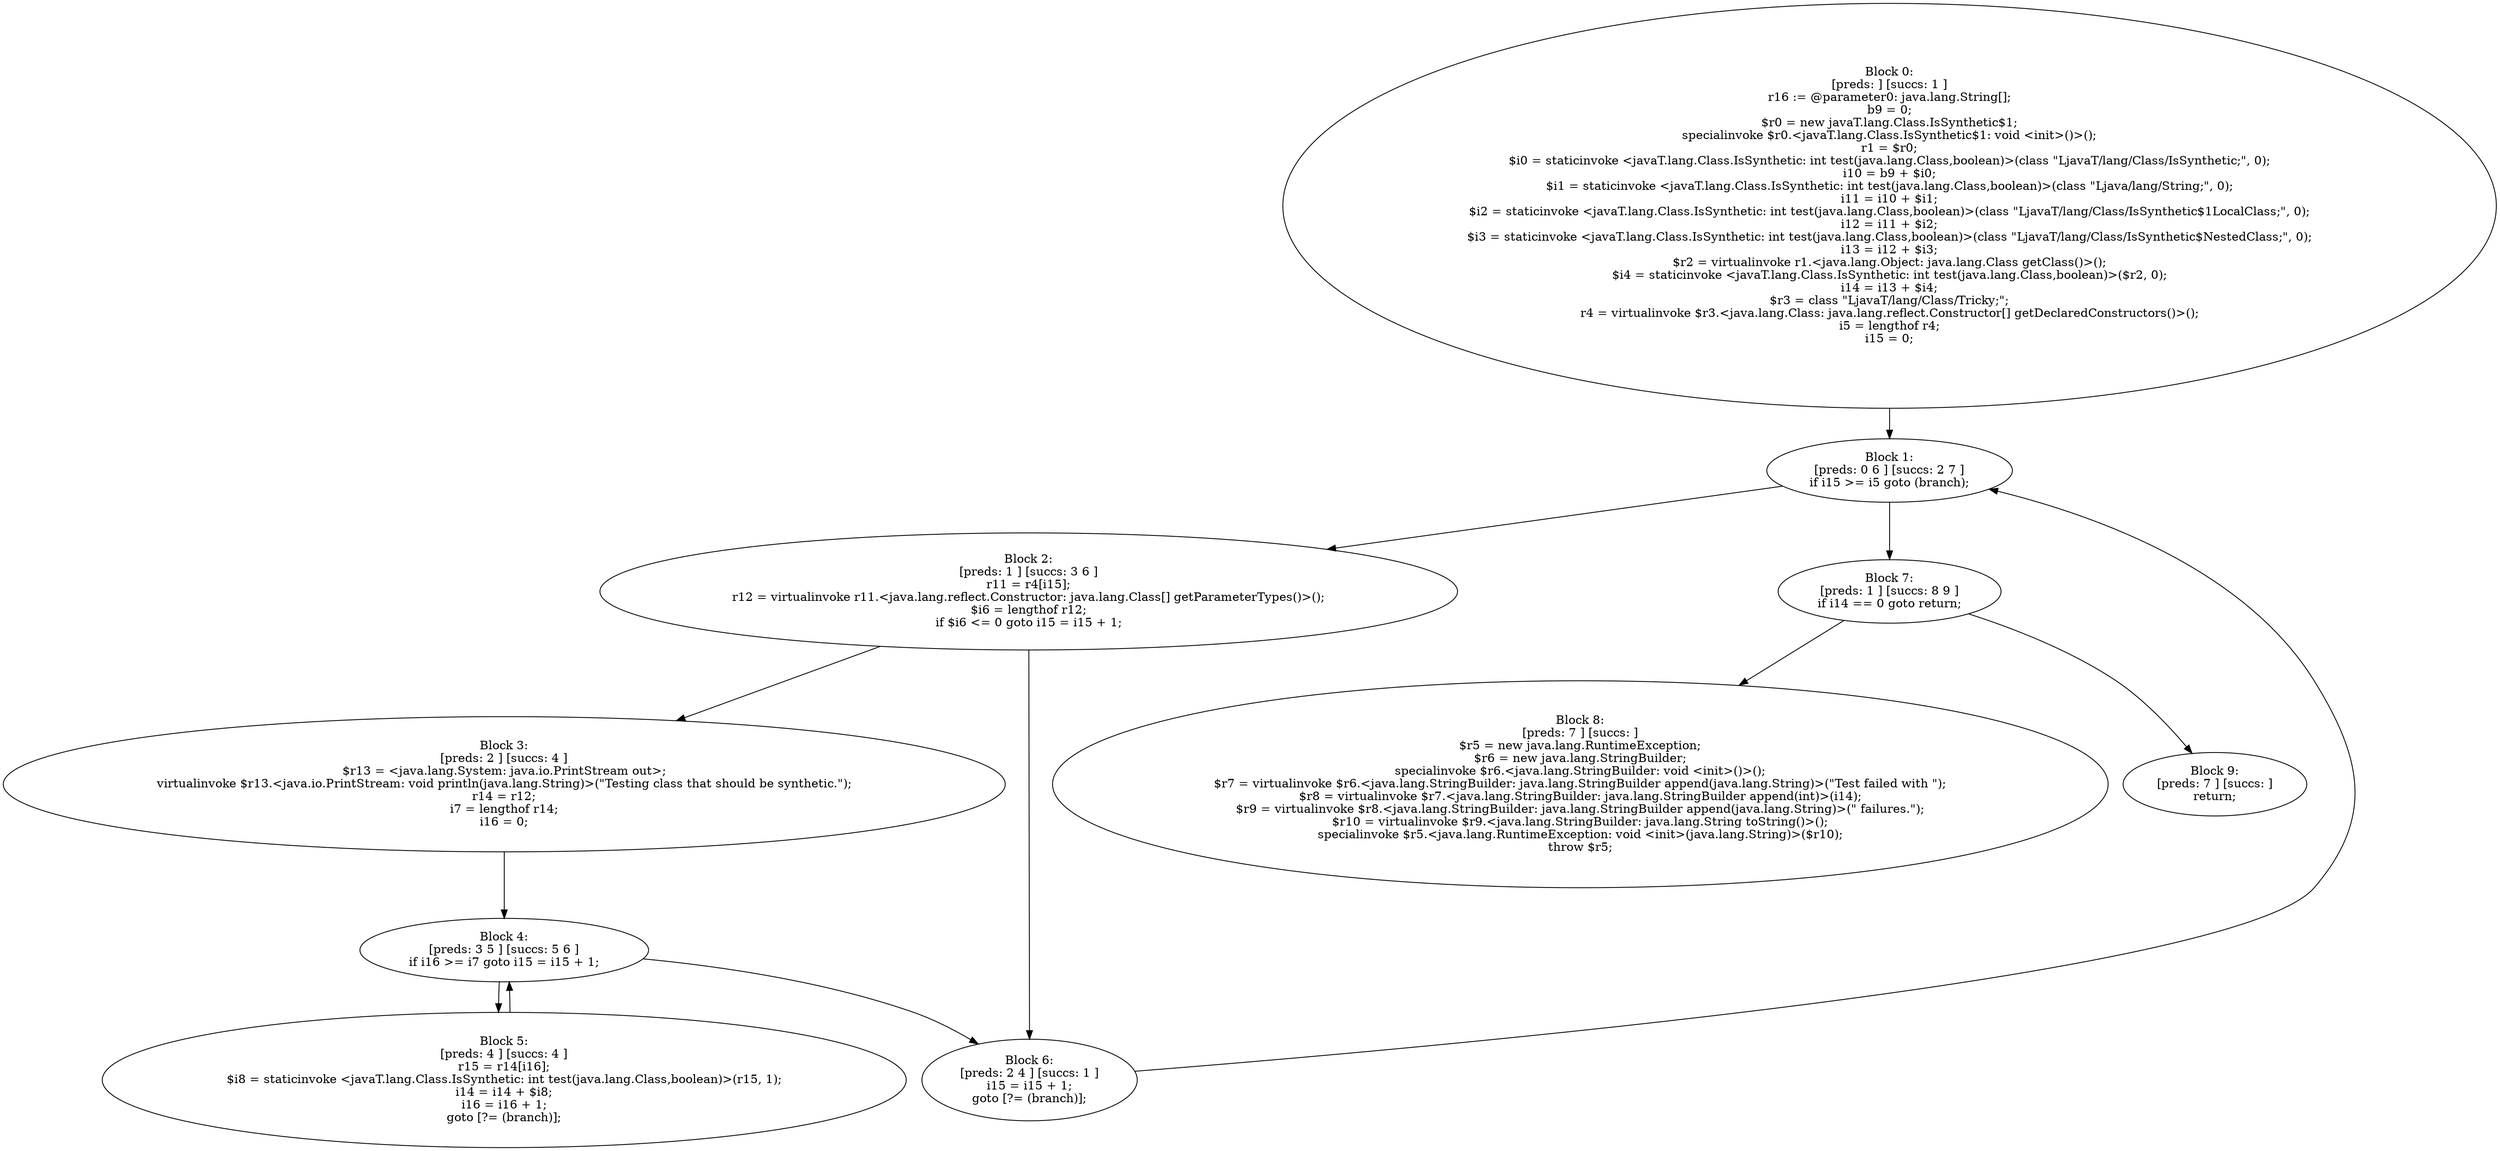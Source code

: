 digraph "unitGraph" {
    "Block 0:
[preds: ] [succs: 1 ]
r16 := @parameter0: java.lang.String[];
b9 = 0;
$r0 = new javaT.lang.Class.IsSynthetic$1;
specialinvoke $r0.<javaT.lang.Class.IsSynthetic$1: void <init>()>();
r1 = $r0;
$i0 = staticinvoke <javaT.lang.Class.IsSynthetic: int test(java.lang.Class,boolean)>(class \"LjavaT/lang/Class/IsSynthetic;\", 0);
i10 = b9 + $i0;
$i1 = staticinvoke <javaT.lang.Class.IsSynthetic: int test(java.lang.Class,boolean)>(class \"Ljava/lang/String;\", 0);
i11 = i10 + $i1;
$i2 = staticinvoke <javaT.lang.Class.IsSynthetic: int test(java.lang.Class,boolean)>(class \"LjavaT/lang/Class/IsSynthetic$1LocalClass;\", 0);
i12 = i11 + $i2;
$i3 = staticinvoke <javaT.lang.Class.IsSynthetic: int test(java.lang.Class,boolean)>(class \"LjavaT/lang/Class/IsSynthetic$NestedClass;\", 0);
i13 = i12 + $i3;
$r2 = virtualinvoke r1.<java.lang.Object: java.lang.Class getClass()>();
$i4 = staticinvoke <javaT.lang.Class.IsSynthetic: int test(java.lang.Class,boolean)>($r2, 0);
i14 = i13 + $i4;
$r3 = class \"LjavaT/lang/Class/Tricky;\";
r4 = virtualinvoke $r3.<java.lang.Class: java.lang.reflect.Constructor[] getDeclaredConstructors()>();
i5 = lengthof r4;
i15 = 0;
"
    "Block 1:
[preds: 0 6 ] [succs: 2 7 ]
if i15 >= i5 goto (branch);
"
    "Block 2:
[preds: 1 ] [succs: 3 6 ]
r11 = r4[i15];
r12 = virtualinvoke r11.<java.lang.reflect.Constructor: java.lang.Class[] getParameterTypes()>();
$i6 = lengthof r12;
if $i6 <= 0 goto i15 = i15 + 1;
"
    "Block 3:
[preds: 2 ] [succs: 4 ]
$r13 = <java.lang.System: java.io.PrintStream out>;
virtualinvoke $r13.<java.io.PrintStream: void println(java.lang.String)>(\"Testing class that should be synthetic.\");
r14 = r12;
i7 = lengthof r14;
i16 = 0;
"
    "Block 4:
[preds: 3 5 ] [succs: 5 6 ]
if i16 >= i7 goto i15 = i15 + 1;
"
    "Block 5:
[preds: 4 ] [succs: 4 ]
r15 = r14[i16];
$i8 = staticinvoke <javaT.lang.Class.IsSynthetic: int test(java.lang.Class,boolean)>(r15, 1);
i14 = i14 + $i8;
i16 = i16 + 1;
goto [?= (branch)];
"
    "Block 6:
[preds: 2 4 ] [succs: 1 ]
i15 = i15 + 1;
goto [?= (branch)];
"
    "Block 7:
[preds: 1 ] [succs: 8 9 ]
if i14 == 0 goto return;
"
    "Block 8:
[preds: 7 ] [succs: ]
$r5 = new java.lang.RuntimeException;
$r6 = new java.lang.StringBuilder;
specialinvoke $r6.<java.lang.StringBuilder: void <init>()>();
$r7 = virtualinvoke $r6.<java.lang.StringBuilder: java.lang.StringBuilder append(java.lang.String)>(\"Test failed with \");
$r8 = virtualinvoke $r7.<java.lang.StringBuilder: java.lang.StringBuilder append(int)>(i14);
$r9 = virtualinvoke $r8.<java.lang.StringBuilder: java.lang.StringBuilder append(java.lang.String)>(\" failures.\");
$r10 = virtualinvoke $r9.<java.lang.StringBuilder: java.lang.String toString()>();
specialinvoke $r5.<java.lang.RuntimeException: void <init>(java.lang.String)>($r10);
throw $r5;
"
    "Block 9:
[preds: 7 ] [succs: ]
return;
"
    "Block 0:
[preds: ] [succs: 1 ]
r16 := @parameter0: java.lang.String[];
b9 = 0;
$r0 = new javaT.lang.Class.IsSynthetic$1;
specialinvoke $r0.<javaT.lang.Class.IsSynthetic$1: void <init>()>();
r1 = $r0;
$i0 = staticinvoke <javaT.lang.Class.IsSynthetic: int test(java.lang.Class,boolean)>(class \"LjavaT/lang/Class/IsSynthetic;\", 0);
i10 = b9 + $i0;
$i1 = staticinvoke <javaT.lang.Class.IsSynthetic: int test(java.lang.Class,boolean)>(class \"Ljava/lang/String;\", 0);
i11 = i10 + $i1;
$i2 = staticinvoke <javaT.lang.Class.IsSynthetic: int test(java.lang.Class,boolean)>(class \"LjavaT/lang/Class/IsSynthetic$1LocalClass;\", 0);
i12 = i11 + $i2;
$i3 = staticinvoke <javaT.lang.Class.IsSynthetic: int test(java.lang.Class,boolean)>(class \"LjavaT/lang/Class/IsSynthetic$NestedClass;\", 0);
i13 = i12 + $i3;
$r2 = virtualinvoke r1.<java.lang.Object: java.lang.Class getClass()>();
$i4 = staticinvoke <javaT.lang.Class.IsSynthetic: int test(java.lang.Class,boolean)>($r2, 0);
i14 = i13 + $i4;
$r3 = class \"LjavaT/lang/Class/Tricky;\";
r4 = virtualinvoke $r3.<java.lang.Class: java.lang.reflect.Constructor[] getDeclaredConstructors()>();
i5 = lengthof r4;
i15 = 0;
"->"Block 1:
[preds: 0 6 ] [succs: 2 7 ]
if i15 >= i5 goto (branch);
";
    "Block 1:
[preds: 0 6 ] [succs: 2 7 ]
if i15 >= i5 goto (branch);
"->"Block 2:
[preds: 1 ] [succs: 3 6 ]
r11 = r4[i15];
r12 = virtualinvoke r11.<java.lang.reflect.Constructor: java.lang.Class[] getParameterTypes()>();
$i6 = lengthof r12;
if $i6 <= 0 goto i15 = i15 + 1;
";
    "Block 1:
[preds: 0 6 ] [succs: 2 7 ]
if i15 >= i5 goto (branch);
"->"Block 7:
[preds: 1 ] [succs: 8 9 ]
if i14 == 0 goto return;
";
    "Block 2:
[preds: 1 ] [succs: 3 6 ]
r11 = r4[i15];
r12 = virtualinvoke r11.<java.lang.reflect.Constructor: java.lang.Class[] getParameterTypes()>();
$i6 = lengthof r12;
if $i6 <= 0 goto i15 = i15 + 1;
"->"Block 3:
[preds: 2 ] [succs: 4 ]
$r13 = <java.lang.System: java.io.PrintStream out>;
virtualinvoke $r13.<java.io.PrintStream: void println(java.lang.String)>(\"Testing class that should be synthetic.\");
r14 = r12;
i7 = lengthof r14;
i16 = 0;
";
    "Block 2:
[preds: 1 ] [succs: 3 6 ]
r11 = r4[i15];
r12 = virtualinvoke r11.<java.lang.reflect.Constructor: java.lang.Class[] getParameterTypes()>();
$i6 = lengthof r12;
if $i6 <= 0 goto i15 = i15 + 1;
"->"Block 6:
[preds: 2 4 ] [succs: 1 ]
i15 = i15 + 1;
goto [?= (branch)];
";
    "Block 3:
[preds: 2 ] [succs: 4 ]
$r13 = <java.lang.System: java.io.PrintStream out>;
virtualinvoke $r13.<java.io.PrintStream: void println(java.lang.String)>(\"Testing class that should be synthetic.\");
r14 = r12;
i7 = lengthof r14;
i16 = 0;
"->"Block 4:
[preds: 3 5 ] [succs: 5 6 ]
if i16 >= i7 goto i15 = i15 + 1;
";
    "Block 4:
[preds: 3 5 ] [succs: 5 6 ]
if i16 >= i7 goto i15 = i15 + 1;
"->"Block 5:
[preds: 4 ] [succs: 4 ]
r15 = r14[i16];
$i8 = staticinvoke <javaT.lang.Class.IsSynthetic: int test(java.lang.Class,boolean)>(r15, 1);
i14 = i14 + $i8;
i16 = i16 + 1;
goto [?= (branch)];
";
    "Block 4:
[preds: 3 5 ] [succs: 5 6 ]
if i16 >= i7 goto i15 = i15 + 1;
"->"Block 6:
[preds: 2 4 ] [succs: 1 ]
i15 = i15 + 1;
goto [?= (branch)];
";
    "Block 5:
[preds: 4 ] [succs: 4 ]
r15 = r14[i16];
$i8 = staticinvoke <javaT.lang.Class.IsSynthetic: int test(java.lang.Class,boolean)>(r15, 1);
i14 = i14 + $i8;
i16 = i16 + 1;
goto [?= (branch)];
"->"Block 4:
[preds: 3 5 ] [succs: 5 6 ]
if i16 >= i7 goto i15 = i15 + 1;
";
    "Block 6:
[preds: 2 4 ] [succs: 1 ]
i15 = i15 + 1;
goto [?= (branch)];
"->"Block 1:
[preds: 0 6 ] [succs: 2 7 ]
if i15 >= i5 goto (branch);
";
    "Block 7:
[preds: 1 ] [succs: 8 9 ]
if i14 == 0 goto return;
"->"Block 8:
[preds: 7 ] [succs: ]
$r5 = new java.lang.RuntimeException;
$r6 = new java.lang.StringBuilder;
specialinvoke $r6.<java.lang.StringBuilder: void <init>()>();
$r7 = virtualinvoke $r6.<java.lang.StringBuilder: java.lang.StringBuilder append(java.lang.String)>(\"Test failed with \");
$r8 = virtualinvoke $r7.<java.lang.StringBuilder: java.lang.StringBuilder append(int)>(i14);
$r9 = virtualinvoke $r8.<java.lang.StringBuilder: java.lang.StringBuilder append(java.lang.String)>(\" failures.\");
$r10 = virtualinvoke $r9.<java.lang.StringBuilder: java.lang.String toString()>();
specialinvoke $r5.<java.lang.RuntimeException: void <init>(java.lang.String)>($r10);
throw $r5;
";
    "Block 7:
[preds: 1 ] [succs: 8 9 ]
if i14 == 0 goto return;
"->"Block 9:
[preds: 7 ] [succs: ]
return;
";
}
